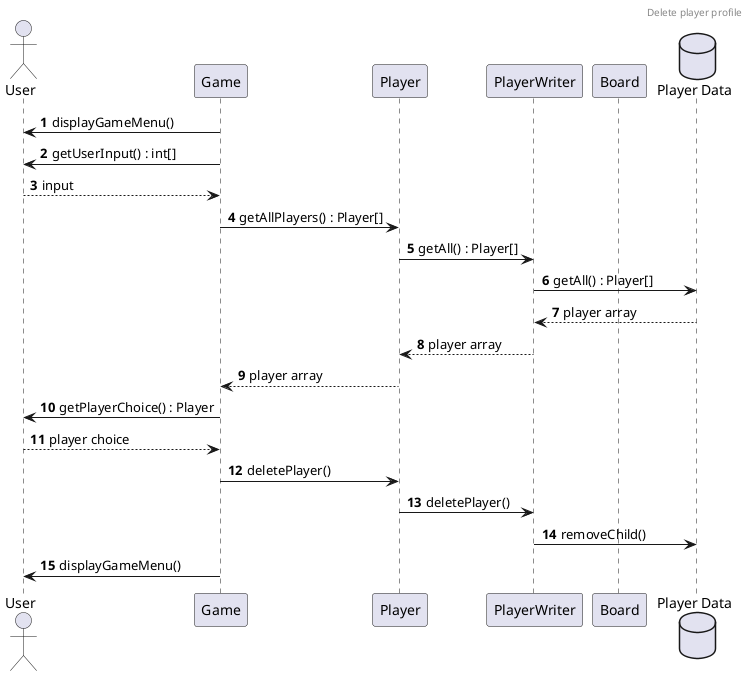 @startuml
header "Delete player profile"
autonumber
actor User
participant Game
participant Player
participant PlayerWriter
participant Board
database "Player Data" as pd

Game -> User: displayGameMenu()
Game -> User: getUserInput() : int[]
User --> Game: input
Game -> Player: getAllPlayers() : Player[]
Player -> PlayerWriter: getAll() : Player[]
PlayerWriter -> pd: getAll() : Player[]
pd --> PlayerWriter: player array
PlayerWriter --> Player: player array
Player --> Game: player array
Game -> User: getPlayerChoice() : Player
User --> Game: player choice
Game -> Player: deletePlayer()
Player -> PlayerWriter: deletePlayer()
PlayerWriter -> pd: removeChild()
Game -> User: displayGameMenu()
@enduml
